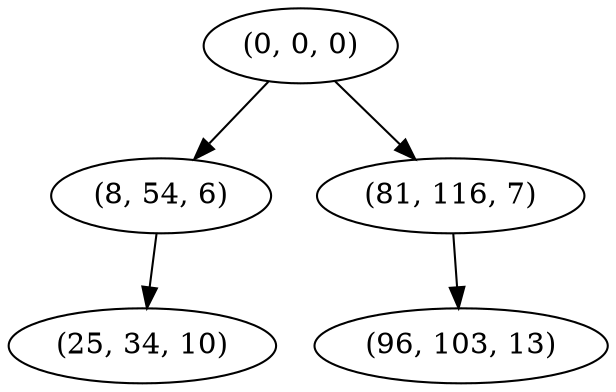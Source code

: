 digraph tree {
    "(0, 0, 0)";
    "(8, 54, 6)";
    "(25, 34, 10)";
    "(81, 116, 7)";
    "(96, 103, 13)";
    "(0, 0, 0)" -> "(8, 54, 6)";
    "(0, 0, 0)" -> "(81, 116, 7)";
    "(8, 54, 6)" -> "(25, 34, 10)";
    "(81, 116, 7)" -> "(96, 103, 13)";
}
